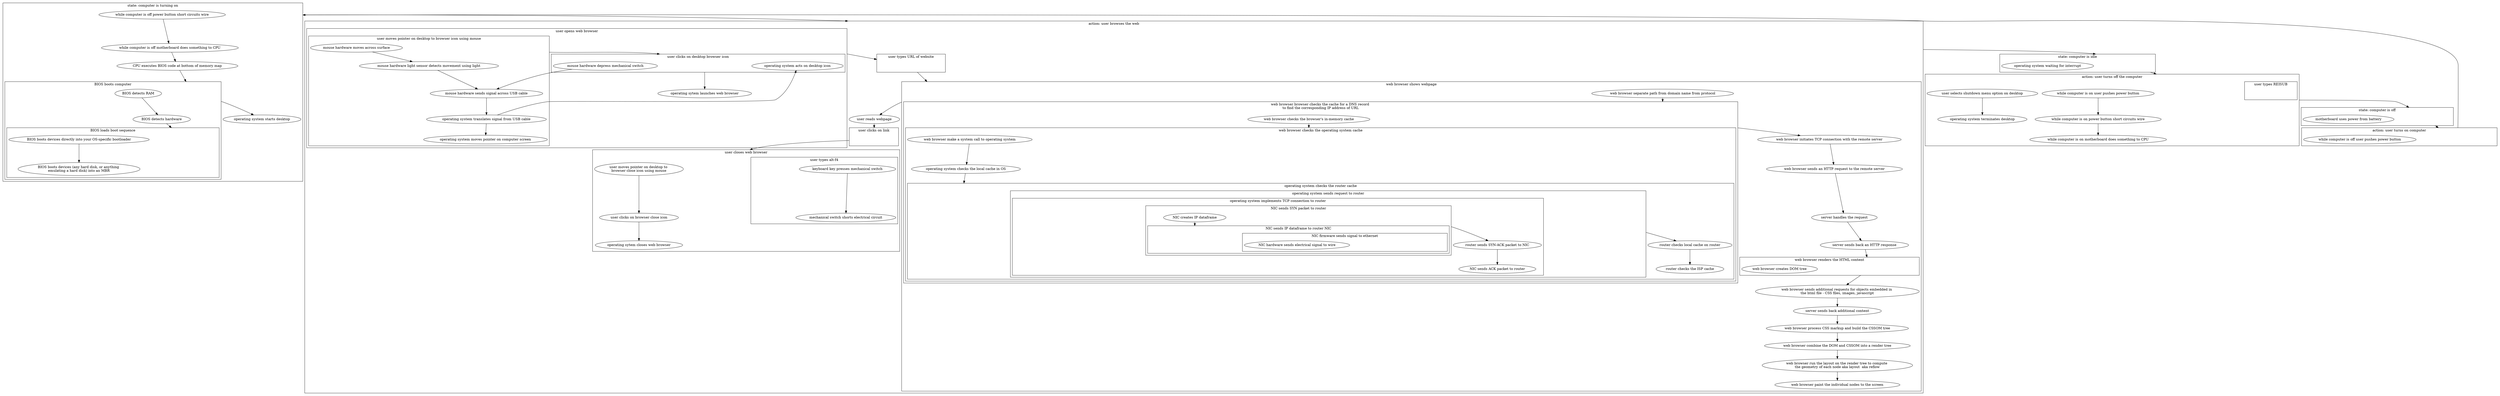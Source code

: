 strict digraph {
	graph [compound=true];
	node [label="\N"];
	subgraph cluster_state_computer_is_turning_on {
		graph [label="state: computer is turning on"];
		subgraph cluster_BIOS_boots_computer {
			graph [label="BIOS boots computer"];
			subgraph cluster_BIOS_loads_boot_sequence {
				graph [label="BIOS loads boot sequence"];
				BIOS_loads_boot_sequence	[label="BIOS loads boot sequence",
					style=invis];
				BIOS_boots_devices_directly_into_your_OSspecific_bootloader	[label="BIOS boots devices directly into your OS-specific bootloader"];
				BIOS_boots_devices_any_hard_disk_or_anything_emulating_a_hard_disk_into_an_MBR	[label="BIOS boots devices (any hard disk, or anything 
emulating a hard disk) into an MBR"];
			}
			BIOS_boots_computer	[label="BIOS boots computer",
				style=invis];
			BIOS_detects_RAM	[label="BIOS detects RAM"];
			BIOS_detects_hardware	[label="BIOS detects hardware"];
			BIOS_boots_devices_directly_into_your_OSspecific_bootloader -> BIOS_boots_devices_any_hard_disk_or_anything_emulating_a_hard_disk_into_an_MBR	[lhead=cluster_BIOS_boots_devices_any_hard_disk_or_anything_emulating_a_hard_disk_into_an_MBR,
				ltail=cluster_BIOS_boots_devices_directly_into_your_OSspecific_bootloader];
		}
		state_computer_is_turning_on	[label="state: computer is turning on",
			style=invis];
		while_computer_is_off_power_button_short_circuits_wire	[label="while computer is off power button short circuits wire"];
		while_computer_is_off_motherboard_does_something_to_CPU	[label="while computer is off motherboard does something to CPU"];
		CPU_executes_BIOS_code_at_bottom_of_memory_map	[label="CPU executes BIOS code at bottom of memory map"];
		operating_system_starts_desktop	[label="operating system starts desktop"];
		BIOS_detects_RAM -> BIOS_detects_hardware	[lhead=cluster_BIOS_detects_hardware,
			ltail=cluster_BIOS_detects_RAM];
		BIOS_detects_hardware -> BIOS_loads_boot_sequence	[lhead=cluster_BIOS_loads_boot_sequence,
			ltail=cluster_BIOS_detects_hardware];
	}
	subgraph cluster_action_user_turns_on_computer {
		graph [label="action: user turns on computer"];
		action_user_turns_on_computer	[label="action: user turns on computer",
			style=invis];
		while_computer_is_off_user_pushes_power_button	[label="while computer is off user pushes power button"];
	}
	subgraph cluster_state_computer_is_off {
		graph [label="state: computer is off"];
		state_computer_is_off	[label="state: computer is off",
			style=invis];
		motherboard_uses_power_from_battery	[label="motherboard uses power from battery"];
	}
	subgraph cluster_action_user_browses_the_web {
		graph [label="action: user browses the web"];
		subgraph cluster_user_closes_web_browser {
			graph [label="user closes web browser"];
			subgraph cluster_user_types_altf4 {
				graph [label="user types alt-f4"];
				keyboard_key_presses_mechanical_switch	[label="keyboard key presses mechanical switch"];
				mechanical_switch_shorts_electrical_circuit	[label="mechanical switch shorts electrical circuit"];
				user_types_altf4	[label="user types alt-f4",
					style=invis];
			}
			user_closes_web_browser	[label="user closes web browser",
				style=invis];
			keyboard_key_presses_mechanical_switch -> mechanical_switch_shorts_electrical_circuit	[lhead=cluster_mechanical_switch_shorts_electrical_circuit,
				ltail=cluster_keyboard_key_presses_mechanical_switch];
			user_moves_pointer_on_desktop_to_browser_close_icon_using_mouse	[label="user moves pointer on desktop to 
browser close icon using mouse"];
			user_clicks_on_browser_close_icon	[label="user clicks on browser close icon"];
			operating_sytem_closes_web_browser	[label="operating sytem closes web browser"];
		}
		subgraph cluster_web_browser_shows_webpage {
			graph [label="web browser shows webpage"];
			subgraph cluster_web_browser_browser_checks_the_cache_for_a_DNS_record_to_find_the_corresponding_IP_address_of_URL {
				graph [label="web browser browser checks the cache for a DNS record 
to find the corresponding IP address of URL"];
				subgraph cluster_web_browser_checks_the_operating_system_cache {
					graph [label="web browser checks the operating system cache"];
					subgraph cluster_operating_system_checks_the_router_cache {
						graph [label="operating system checks the router cache"];
						subgraph cluster_operating_system_sends_request_to_router {
							graph [label="operating system sends request to router"];
							subgraph cluster_operating_system_implements_TCP_connection_to_router {
								graph [label="operating system implements TCP connection to router"];
								subgraph cluster_NIC_sends_SYN_packet_to_router {
									graph [label="NIC sends SYN packet to router"];
									subgraph cluster_NIC_sends_IP_dataframe_to_router_NIC {
										graph [label="NIC sends IP dataframe to router NIC"];
										subgraph cluster_NIC_firmware_sends_signal_to_ethernet {
											graph [label="NIC firmware sends signal to ethernet"];
											NIC_firmware_sends_signal_to_ethernet	[label="NIC firmware sends signal to ethernet",
												style=invis];
											NIC_hardware_sends_electrical_signal_to_wire	[label="NIC hardware sends electrical signal to wire"];
										}
										NIC_sends_IP_dataframe_to_router_NIC	[label="NIC sends IP dataframe to router NIC",
											style=invis];
									}
									NIC_sends_SYN_packet_to_router	[label="NIC sends SYN packet to router",
										style=invis];
									NIC_creates_IP_dataframe	[label="NIC creates IP dataframe"];
								}
								operating_system_implements_TCP_connection_to_router	[label="operating system implements TCP connection to router",
									style=invis];
								router_sends_SYNACK_packet_to_NIC	[label="router sends SYN-ACK packet to NIC"];
								NIC_sends_ACK_packet_to_router	[label="NIC sends ACK packet to router"];
								NIC_creates_IP_dataframe -> NIC_sends_IP_dataframe_to_router_NIC	[lhead=cluster_NIC_sends_IP_dataframe_to_router_NIC,
									ltail=cluster_NIC_creates_IP_dataframe];
							}
							operating_system_sends_request_to_router	[label="operating system sends request to router",
								style=invis];
							NIC_sends_SYN_packet_to_router -> router_sends_SYNACK_packet_to_NIC	[lhead=cluster_router_sends_SYNACK_packet_to_NIC,
								ltail=cluster_NIC_sends_SYN_packet_to_router];
							router_sends_SYNACK_packet_to_NIC -> NIC_sends_ACK_packet_to_router	[lhead=cluster_NIC_sends_ACK_packet_to_router,
								ltail=cluster_router_sends_SYNACK_packet_to_NIC];
						}
						operating_system_checks_the_router_cache	[label="operating system checks the router cache",
							style=invis];
						router_checks_local_cache_on_router	[label="router checks local cache on router"];
						router_checks_the_ISP_cache	[label="router checks the ISP cache"];
					}
					web_browser_checks_the_operating_system_cache	[label="web browser checks the operating system cache",
						style=invis];
					web_browser_make_a_system_call_to_operating_system	[label="web browser make a system call to operating system"];
					operating_system_checks_the_local_cache_in_OS	[label="operating system checks the local cache in OS"];
					operating_system_sends_request_to_router -> router_checks_local_cache_on_router	[lhead=cluster_router_checks_local_cache_on_router,
						ltail=cluster_operating_system_sends_request_to_router];
					router_checks_local_cache_on_router -> router_checks_the_ISP_cache	[lhead=cluster_router_checks_the_ISP_cache,
						ltail=cluster_router_checks_local_cache_on_router];
				}
				web_browser_browser_checks_the_cache_for_a_DNS_record_to_find_the_corresponding_IP_address_of_URL	[label="web browser browser checks the cache for a DNS record 
to find the corresponding IP address of URL",
					style=invis];
				web_browser_checks_the_browsers_inmemory_cache	[label="web browser checks the browser's in-memory cache"];
				web_browser_make_a_system_call_to_operating_system -> operating_system_checks_the_local_cache_in_OS	[lhead=cluster_operating_system_checks_the_local_cache_in_OS,
					ltail=cluster_web_browser_make_a_system_call_to_operating_system];
				operating_system_checks_the_local_cache_in_OS -> operating_system_checks_the_router_cache	[lhead=cluster_operating_system_checks_the_router_cache,
					ltail=cluster_operating_system_checks_the_local_cache_in_OS];
			}
			subgraph cluster_web_browser_renders_the_HTML_content {
				graph [label="web browser renders the HTML content"];
				web_browser_renders_the_HTML_content	[label="web browser renders the HTML content",
					style=invis];
				web_browser_creates_DOM_tree	[label="web browser creates DOM tree"];
			}
			web_browser_shows_webpage	[label="web browser shows webpage",
				style=invis];
			web_browser_separate_path_from_domain_name_from_protocol	[label="web browser separate path from domain name from protocol"];
			web_browser_initiates_TCP_connection_with_the_remote_server	[label="web browser initiates TCP connection with the remote server"];
			web_browser_sends_an_HTTP_request_to_the_remote_server	[label="web browser sends an HTTP request to the remote server"];
			server_handles_the_request	[label="server handles the request"];
			server_sends_back_an_HTTP_response	[label="server sends back an HTTP response"];
			web_browser_sends_additional_requests_for_objects_embedded_in_the_html_file_CSS_files_images_javascript	[label="web browser sends additional requests for objects embedded in 
the html file - CSS files, images, javascript"];
			server_sends_back_additional_content	[label="server sends back additional content"];
			web_browser_process_CSS_markup_and_build_the_CSSOM_tree	[label="web browser process CSS markup and build the CSSOM tree"];
			web_browser_combine_the_DOM_and_CSSOM_into_a_render_tree	[label="web browser combine the DOM and CSSOM into a render tree"];
			web_browser_run_the_layout_on_the_render_tree_to_compute_the_geometry_of_each_node_aka_layout_aka_reflow	[label="web browser run the layout on the render tree to compute 
the geometry of each node aka layout  aka reflow"];
			web_browser_paint_the_individual_nodes_to_the_screen	[label="web browser paint the individual nodes to the screen"];
			web_browser_checks_the_browsers_inmemory_cache -> web_browser_checks_the_operating_system_cache	[lhead=cluster_web_browser_checks_the_operating_system_cache,
				ltail=cluster_web_browser_checks_the_browsers_inmemory_cache];
		}
		subgraph cluster_user_opens_web_browser {
			graph [label="user opens web browser"];
			subgraph cluster_user_moves_pointer_on_desktop_to_browser_icon_using_mouse {
				graph [label="user moves pointer on desktop to browser icon using mouse"];
				user_moves_pointer_on_desktop_to_browser_icon_using_mouse	[label="user moves pointer on desktop to browser icon using mouse",
					style=invis];
				mouse_hardware_moves_across_surface	[label="mouse hardware moves across surface"];
				mouse_hardware_light_sensor_detects_movement_using_light	[label="mouse hardware light sensor detects movement using light"];
				mouse_hardware_sends_signal_across_USB_cable	[label="mouse hardware sends signal across USB cable"];
				operating_system_translates_signal_from_USB_cable	[label="operating system translates signal from USB cable"];
				operating_system_moves_pointer_on_computer_screen	[label="operating system moves pointer on computer screen"];
			}
			subgraph cluster_user_clicks_on_desktop_browser_icon {
				graph [label="user clicks on desktop browser icon"];
				user_clicks_on_desktop_browser_icon	[label="user clicks on desktop browser icon",
					style=invis];
				mouse_hardware_sends_signal_across_USB_cable;
				operating_system_translates_signal_from_USB_cable;
				mouse_hardware_depress_mechanical_switch	[label="mouse hardware depress mechanical switch"];
				operating_system_acts_on_desktop_icon	[label="operating system acts on desktop icon"];
			}
			user_opens_web_browser	[label="user opens web browser",
				style=invis];
			operating_sytem_launches_web_browser	[label="operating sytem launches web browser"];
			mouse_hardware_moves_across_surface -> mouse_hardware_light_sensor_detects_movement_using_light	[lhead=cluster_mouse_hardware_light_sensor_detects_movement_using_light,
				ltail=cluster_mouse_hardware_moves_across_surface];
			mouse_hardware_light_sensor_detects_movement_using_light -> mouse_hardware_sends_signal_across_USB_cable	[lhead=cluster_mouse_hardware_sends_signal_across_USB_cable,
				ltail=cluster_mouse_hardware_light_sensor_detects_movement_using_light];
			mouse_hardware_sends_signal_across_USB_cable -> operating_system_translates_signal_from_USB_cable	[lhead=cluster_operating_system_translates_signal_from_USB_cable,
				ltail=cluster_mouse_hardware_sends_signal_across_USB_cable];
			operating_system_translates_signal_from_USB_cable -> operating_system_moves_pointer_on_computer_screen	[lhead=cluster_operating_system_moves_pointer_on_computer_screen,
				ltail=cluster_operating_system_translates_signal_from_USB_cable];
			operating_system_translates_signal_from_USB_cable -> operating_system_acts_on_desktop_icon	[lhead=cluster_operating_system_acts_on_desktop_icon,
				ltail=cluster_operating_system_translates_signal_from_USB_cable];
			mouse_hardware_depress_mechanical_switch -> mouse_hardware_sends_signal_across_USB_cable	[lhead=cluster_mouse_hardware_sends_signal_across_USB_cable,
				ltail=cluster_mouse_hardware_depress_mechanical_switch];
		}
		subgraph cluster_user_types_URL_of_website {
			graph [label="user types URL of website"];
			user_types_URL_of_website	[label="user types URL of website",
				style=invis];
			keyboard_key_presses_mechanical_switch;
			mechanical_switch_shorts_electrical_circuit;
		}
		subgraph cluster_user_clicks_on_link {
			graph [label="user clicks on link"];
			user_clicks_on_link	[label="user clicks on link",
				style=invis];
			mouse_hardware_sends_signal_across_USB_cable;
			operating_system_translates_signal_from_USB_cable;
			mouse_hardware_depress_mechanical_switch;
			operating_system_acts_on_desktop_icon;
		}
		action_user_browses_the_web	[label="action: user browses the web",
			style=invis];
		user_reads_webpage	[label="user reads webpage"];
		user_moves_pointer_on_desktop_to_browser_icon_using_mouse -> user_clicks_on_desktop_browser_icon	[lhead=cluster_user_clicks_on_desktop_browser_icon,
			ltail=cluster_user_moves_pointer_on_desktop_to_browser_icon_using_mouse];
		user_clicks_on_desktop_browser_icon -> operating_sytem_launches_web_browser	[lhead=cluster_operating_sytem_launches_web_browser,
			ltail=cluster_user_clicks_on_desktop_browser_icon];
		web_browser_separate_path_from_domain_name_from_protocol -> web_browser_browser_checks_the_cache_for_a_DNS_record_to_find_the_corresponding_IP_address_of_URL	[lhead=cluster_web_browser_browser_checks_the_cache_for_a_DNS_record_to_find_the_corresponding_IP_address_of_URL,
			ltail=cluster_web_browser_separate_path_from_domain_name_from_protocol];
		web_browser_browser_checks_the_cache_for_a_DNS_record_to_find_the_corresponding_IP_address_of_URL -> web_browser_initiates_TCP_connection_with_the_remote_server	[lhead=cluster_web_browser_initiates_TCP_connection_with_the_remote_server,
			ltail=cluster_web_browser_browser_checks_the_cache_for_a_DNS_record_to_find_the_corresponding_IP_address_of_URL];
		web_browser_initiates_TCP_connection_with_the_remote_server -> web_browser_sends_an_HTTP_request_to_the_remote_server	[lhead=cluster_web_browser_sends_an_HTTP_request_to_the_remote_server,
			ltail=cluster_web_browser_initiates_TCP_connection_with_the_remote_server];
		web_browser_sends_an_HTTP_request_to_the_remote_server -> server_handles_the_request	[lhead=cluster_server_handles_the_request,
			ltail=cluster_web_browser_sends_an_HTTP_request_to_the_remote_server];
		server_handles_the_request -> server_sends_back_an_HTTP_response	[lhead=cluster_server_sends_back_an_HTTP_response,
			ltail=cluster_server_handles_the_request];
		server_sends_back_an_HTTP_response -> web_browser_renders_the_HTML_content	[lhead=cluster_web_browser_renders_the_HTML_content,
			ltail=cluster_server_sends_back_an_HTTP_response];
		web_browser_renders_the_HTML_content -> web_browser_sends_additional_requests_for_objects_embedded_in_the_html_file_CSS_files_images_javascript	[lhead=cluster_web_browser_sends_additional_requests_for_objects_embedded_in_the_html_file_CSS_files_images_javascript,
			ltail=cluster_web_browser_renders_the_HTML_content];
		web_browser_sends_additional_requests_for_objects_embedded_in_the_html_file_CSS_files_images_javascript -> server_sends_back_additional_content	[lhead=cluster_server_sends_back_additional_content,
			ltail=cluster_web_browser_sends_additional_requests_for_objects_embedded_in_the_html_file_CSS_files_images_javascript];
		server_sends_back_additional_content -> web_browser_process_CSS_markup_and_build_the_CSSOM_tree	[lhead=cluster_web_browser_process_CSS_markup_and_build_the_CSSOM_tree,
			ltail=cluster_server_sends_back_additional_content];
		web_browser_process_CSS_markup_and_build_the_CSSOM_tree -> web_browser_combine_the_DOM_and_CSSOM_into_a_render_tree	[lhead=cluster_web_browser_combine_the_DOM_and_CSSOM_into_a_render_tree,
			ltail=cluster_web_browser_process_CSS_markup_and_build_the_CSSOM_tree];
		web_browser_combine_the_DOM_and_CSSOM_into_a_render_tree -> web_browser_run_the_layout_on_the_render_tree_to_compute_the_geometry_of_each_node_aka_layout_aka_reflow	[lhead=cluster_web_browser_run_the_layout_on_the_render_tree_to_compute_the_geometry_of_each_node_aka_layout_aka_reflow,
			ltail=cluster_web_browser_combine_the_DOM_and_CSSOM_into_a_render_tree];
		web_browser_run_the_layout_on_the_render_tree_to_compute_the_geometry_of_each_node_aka_layout_aka_reflow -> web_browser_paint_the_individual_nodes_to_the_screen	[lhead=cluster_web_browser_paint_the_individual_nodes_to_the_screen,
			ltail=cluster_web_browser_run_the_layout_on_the_render_tree_to_compute_the_geometry_of_each_node_aka_layout_aka_reflow];
		user_moves_pointer_on_desktop_to_browser_close_icon_using_mouse -> user_clicks_on_browser_close_icon	[lhead=cluster_user_clicks_on_browser_close_icon,
			ltail=cluster_user_moves_pointer_on_desktop_to_browser_close_icon_using_mouse];
		user_clicks_on_browser_close_icon -> operating_sytem_closes_web_browser	[lhead=cluster_operating_sytem_closes_web_browser,
			ltail=cluster_user_clicks_on_browser_close_icon];
	}
	subgraph cluster_state_computer_is_idle {
		graph [label="state: computer is idle"];
		state_computer_is_idle	[label="state: computer is idle",
			style=invis];
		operating_system_waiting_for_interrupt	[label="operating system waiting for interrupt"];
	}
	subgraph cluster_action_user_turns_off_the_computer {
		graph [label="action: user turns off the computer"];
		subgraph cluster_user_types_REISUB {
			graph [label="user types REISUB"];
			keyboard_key_presses_mechanical_switch;
			mechanical_switch_shorts_electrical_circuit;
			user_types_REISUB	[label="user types REISUB",
				style=invis];
		}
		keyboard_key_presses_mechanical_switch -> mechanical_switch_shorts_electrical_circuit;
		action_user_turns_off_the_computer	[label="action: user turns off the computer",
			style=invis];
		while_computer_is_on_user_pushes_power_button	[label="while computer is on user pushes power button"];
		while_computer_is_on_power_button_short_circuits_wire	[label="while computer is on power button short circuits wire"];
		while_computer_is_on_motherboard_does_something_to_CPU	[label="while computer is on motherboard does something to CPU"];
		user_selects_shutdown_menu_option_on_desktop	[label="user selects shutdown menu option on desktop"];
		operating_system_terminates_desktop	[label="operating system terminates desktop"];
	}
	state_computer_is_off -> action_user_turns_on_computer	[lhead=cluster_action_user_turns_on_computer,
		ltail=cluster_state_computer_is_off];
	action_user_turns_on_computer -> state_computer_is_turning_on	[lhead=cluster_state_computer_is_turning_on,
		ltail=cluster_action_user_turns_on_computer];
	state_computer_is_turning_on -> action_user_browses_the_web	[lhead=cluster_action_user_browses_the_web,
		ltail=cluster_state_computer_is_turning_on];
	while_computer_is_off_power_button_short_circuits_wire -> while_computer_is_off_motherboard_does_something_to_CPU	[lhead=cluster_while_computer_is_off_motherboard_does_something_to_CPU,
		ltail=cluster_while_computer_is_off_power_button_short_circuits_wire];
	while_computer_is_off_motherboard_does_something_to_CPU -> CPU_executes_BIOS_code_at_bottom_of_memory_map	[lhead=cluster_CPU_executes_BIOS_code_at_bottom_of_memory_map,
		ltail=cluster_while_computer_is_off_motherboard_does_something_to_CPU];
	CPU_executes_BIOS_code_at_bottom_of_memory_map -> BIOS_boots_computer	[lhead=cluster_BIOS_boots_computer,
		ltail=cluster_CPU_executes_BIOS_code_at_bottom_of_memory_map];
	BIOS_boots_computer -> operating_system_starts_desktop	[lhead=cluster_operating_system_starts_desktop,
		ltail=cluster_BIOS_boots_computer];
	action_user_browses_the_web -> state_computer_is_idle	[lhead=cluster_state_computer_is_idle,
		ltail=cluster_action_user_browses_the_web];
	user_opens_web_browser -> user_types_URL_of_website	[lhead=cluster_user_types_URL_of_website,
		ltail=cluster_user_opens_web_browser];
	user_types_URL_of_website -> web_browser_shows_webpage	[lhead=cluster_web_browser_shows_webpage,
		ltail=cluster_user_types_URL_of_website];
	web_browser_shows_webpage -> user_reads_webpage	[lhead=cluster_user_reads_webpage,
		ltail=cluster_web_browser_shows_webpage];
	user_reads_webpage -> user_clicks_on_link	[lhead=cluster_user_clicks_on_link,
		ltail=cluster_user_reads_webpage];
	user_clicks_on_link -> user_closes_web_browser	[lhead=cluster_user_closes_web_browser,
		ltail=cluster_user_clicks_on_link];
	state_computer_is_idle -> action_user_turns_off_the_computer	[lhead=cluster_action_user_turns_off_the_computer,
		ltail=cluster_state_computer_is_idle];
	action_user_turns_off_the_computer -> state_computer_is_off	[lhead=cluster_state_computer_is_off,
		ltail=cluster_action_user_turns_off_the_computer];
	while_computer_is_on_user_pushes_power_button -> while_computer_is_on_power_button_short_circuits_wire	[lhead=cluster_while_computer_is_on_power_button_short_circuits_wire,
		ltail=cluster_while_computer_is_on_user_pushes_power_button];
	while_computer_is_on_power_button_short_circuits_wire -> while_computer_is_on_motherboard_does_something_to_CPU	[lhead=cluster_while_computer_is_on_motherboard_does_something_to_CPU,
		ltail=cluster_while_computer_is_on_power_button_short_circuits_wire];
	user_selects_shutdown_menu_option_on_desktop -> operating_system_terminates_desktop	[lhead=cluster_operating_system_terminates_desktop,
		ltail=cluster_user_selects_shutdown_menu_option_on_desktop];
}
